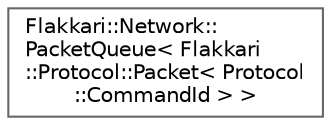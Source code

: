 digraph "Graphical Class Hierarchy"
{
 // LATEX_PDF_SIZE
  bgcolor="transparent";
  edge [fontname=Helvetica,fontsize=10,labelfontname=Helvetica,labelfontsize=10];
  node [fontname=Helvetica,fontsize=10,shape=box,height=0.2,width=0.4];
  rankdir="LR";
  Node0 [id="Node000000",label="Flakkari::Network::\lPacketQueue\< Flakkari\l::Protocol::Packet\< Protocol\l::CommandId \> \>",height=0.2,width=0.4,color="grey40", fillcolor="white", style="filled",URL="$d2/df5/classFlakkari_1_1Network_1_1PacketQueue.html",tooltip=" "];
}
